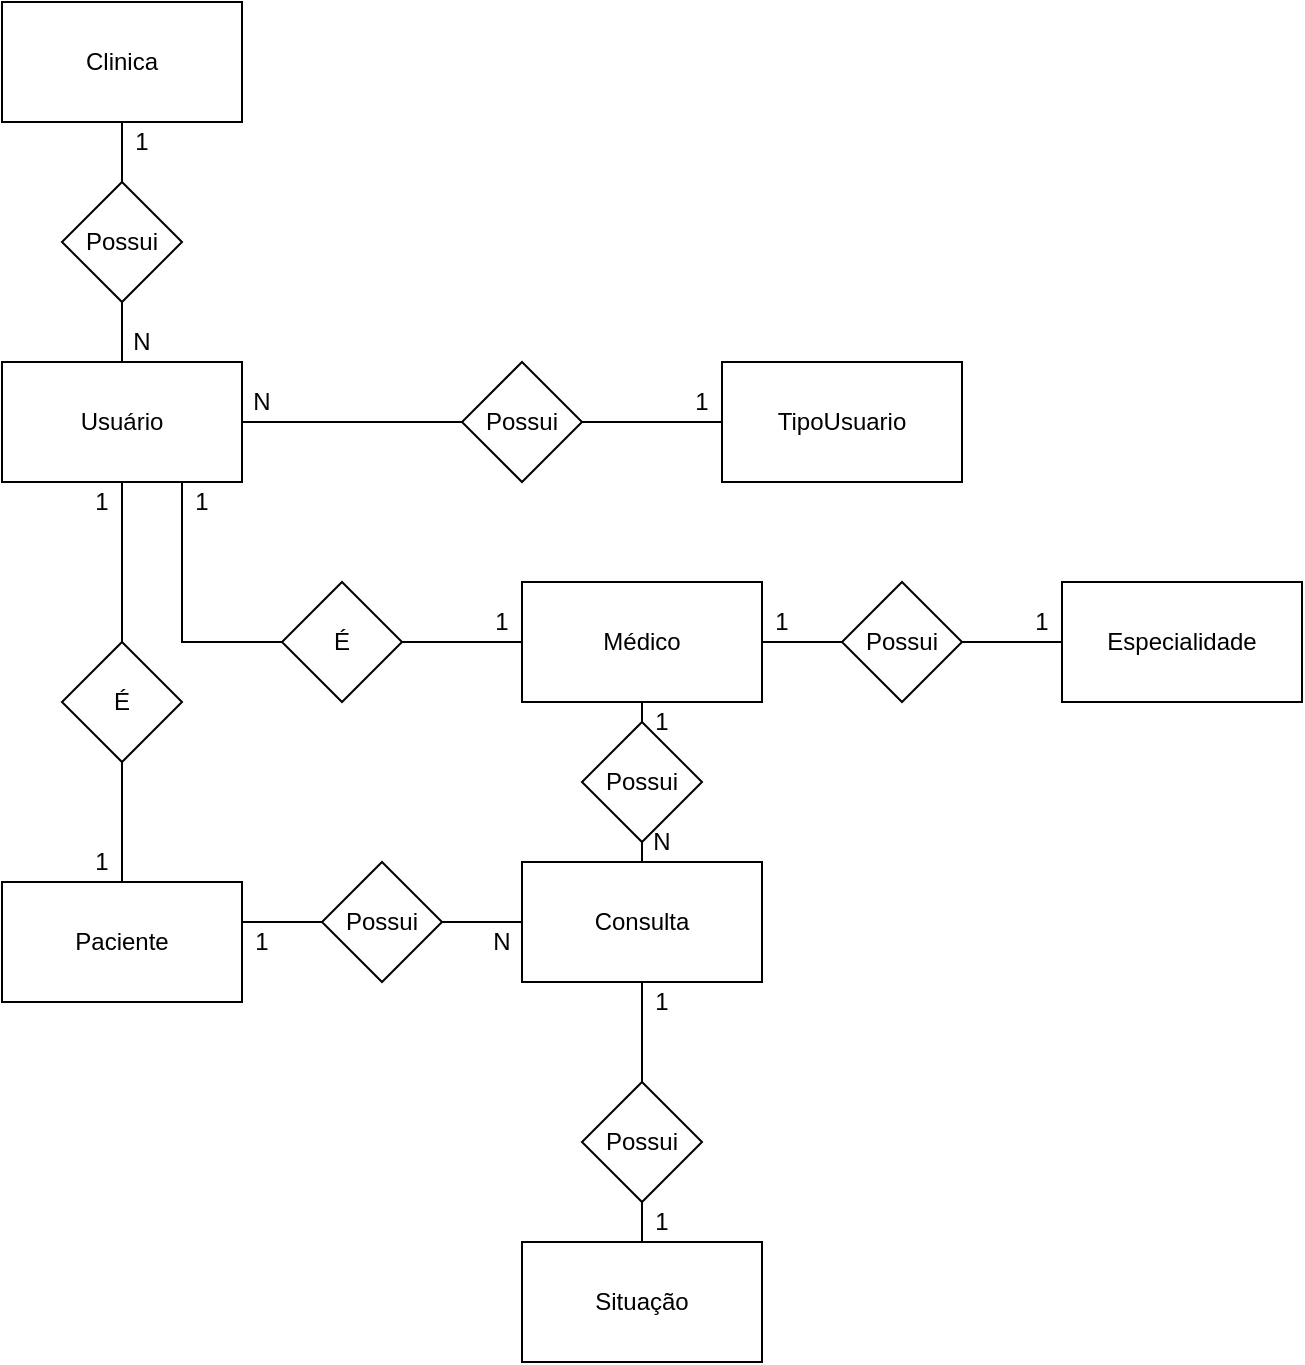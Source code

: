 <mxfile version="12.6.8" type="device"><diagram id="C5RBs43oDa-KdzZeNtuy" name="Page-1"><mxGraphModel dx="1221" dy="625" grid="1" gridSize="10" guides="1" tooltips="1" connect="1" arrows="1" fold="1" page="1" pageScale="1" pageWidth="827" pageHeight="1169" math="0" shadow="0"><root><mxCell id="WIyWlLk6GJQsqaUBKTNV-0"/><mxCell id="WIyWlLk6GJQsqaUBKTNV-1" parent="WIyWlLk6GJQsqaUBKTNV-0"/><mxCell id="hRZzgOvfyBpMR2vGVIrn-12" value="Especialidade" style="rounded=0;whiteSpace=wrap;html=1;" parent="WIyWlLk6GJQsqaUBKTNV-1" vertex="1"><mxGeometry x="640" y="360" width="120" height="60" as="geometry"/></mxCell><mxCell id="hRZzgOvfyBpMR2vGVIrn-44" style="edgeStyle=orthogonalEdgeStyle;rounded=0;orthogonalLoop=1;jettySize=auto;html=1;entryX=0.5;entryY=0;entryDx=0;entryDy=0;endArrow=none;endFill=0;" parent="WIyWlLk6GJQsqaUBKTNV-1" source="hRZzgOvfyBpMR2vGVIrn-21" target="hRZzgOvfyBpMR2vGVIrn-26" edge="1"><mxGeometry relative="1" as="geometry"/></mxCell><mxCell id="hRZzgOvfyBpMR2vGVIrn-21" value="Clinica" style="rounded=0;whiteSpace=wrap;html=1;" parent="WIyWlLk6GJQsqaUBKTNV-1" vertex="1"><mxGeometry x="110" y="70" width="120" height="60" as="geometry"/></mxCell><mxCell id="hRZzgOvfyBpMR2vGVIrn-23" value="Consulta" style="rounded=0;whiteSpace=wrap;html=1;" parent="WIyWlLk6GJQsqaUBKTNV-1" vertex="1"><mxGeometry x="370" y="500" width="120" height="60" as="geometry"/></mxCell><mxCell id="hRZzgOvfyBpMR2vGVIrn-46" style="edgeStyle=orthogonalEdgeStyle;rounded=0;orthogonalLoop=1;jettySize=auto;html=1;entryX=0.5;entryY=0;entryDx=0;entryDy=0;endArrow=none;endFill=0;" parent="WIyWlLk6GJQsqaUBKTNV-1" source="hRZzgOvfyBpMR2vGVIrn-100" target="hRZzgOvfyBpMR2vGVIrn-45" edge="1"><mxGeometry relative="1" as="geometry"/></mxCell><mxCell id="hRZzgOvfyBpMR2vGVIrn-48" style="edgeStyle=orthogonalEdgeStyle;rounded=0;orthogonalLoop=1;jettySize=auto;html=1;entryX=0;entryY=0.5;entryDx=0;entryDy=0;endArrow=none;endFill=0;" parent="WIyWlLk6GJQsqaUBKTNV-1" source="hRZzgOvfyBpMR2vGVIrn-98" target="hRZzgOvfyBpMR2vGVIrn-12" edge="1"><mxGeometry relative="1" as="geometry"/></mxCell><mxCell id="hRZzgOvfyBpMR2vGVIrn-26" value="Usuário" style="rounded=0;whiteSpace=wrap;html=1;" parent="WIyWlLk6GJQsqaUBKTNV-1" vertex="1"><mxGeometry x="110" y="250" width="120" height="60" as="geometry"/></mxCell><mxCell id="hRZzgOvfyBpMR2vGVIrn-43" style="edgeStyle=orthogonalEdgeStyle;rounded=0;orthogonalLoop=1;jettySize=auto;html=1;entryX=0;entryY=0.5;entryDx=0;entryDy=0;endArrow=none;endFill=0;" parent="WIyWlLk6GJQsqaUBKTNV-1" source="hRZzgOvfyBpMR2vGVIrn-104" target="hRZzgOvfyBpMR2vGVIrn-42" edge="1"><mxGeometry relative="1" as="geometry"/></mxCell><mxCell id="hRZzgOvfyBpMR2vGVIrn-49" style="edgeStyle=orthogonalEdgeStyle;rounded=0;orthogonalLoop=1;jettySize=auto;html=1;entryX=0.5;entryY=0;entryDx=0;entryDy=0;endArrow=none;endFill=0;" parent="WIyWlLk6GJQsqaUBKTNV-1" source="hRZzgOvfyBpMR2vGVIrn-27" target="hRZzgOvfyBpMR2vGVIrn-23" edge="1"><mxGeometry relative="1" as="geometry"/></mxCell><mxCell id="hRZzgOvfyBpMR2vGVIrn-50" style="edgeStyle=orthogonalEdgeStyle;rounded=0;orthogonalLoop=1;jettySize=auto;html=1;entryX=0.75;entryY=1;entryDx=0;entryDy=0;endArrow=none;endFill=0;" parent="WIyWlLk6GJQsqaUBKTNV-1" source="hRZzgOvfyBpMR2vGVIrn-102" target="hRZzgOvfyBpMR2vGVIrn-26" edge="1"><mxGeometry relative="1" as="geometry"/></mxCell><mxCell id="hRZzgOvfyBpMR2vGVIrn-114" style="edgeStyle=orthogonalEdgeStyle;rounded=0;orthogonalLoop=1;jettySize=auto;html=1;entryX=1;entryY=0.5;entryDx=0;entryDy=0;endArrow=none;endFill=0;" parent="WIyWlLk6GJQsqaUBKTNV-1" source="hRZzgOvfyBpMR2vGVIrn-27" target="hRZzgOvfyBpMR2vGVIrn-102" edge="1"><mxGeometry relative="1" as="geometry"/></mxCell><mxCell id="hRZzgOvfyBpMR2vGVIrn-27" value="Médico" style="rounded=0;whiteSpace=wrap;html=1;" parent="WIyWlLk6GJQsqaUBKTNV-1" vertex="1"><mxGeometry x="370" y="360" width="120" height="60" as="geometry"/></mxCell><mxCell id="hRZzgOvfyBpMR2vGVIrn-42" value="TipoUsuario" style="rounded=0;whiteSpace=wrap;html=1;" parent="WIyWlLk6GJQsqaUBKTNV-1" vertex="1"><mxGeometry x="470" y="250" width="120" height="60" as="geometry"/></mxCell><mxCell id="hRZzgOvfyBpMR2vGVIrn-47" style="edgeStyle=orthogonalEdgeStyle;rounded=0;orthogonalLoop=1;jettySize=auto;html=1;entryX=0;entryY=0.5;entryDx=0;entryDy=0;endArrow=none;endFill=0;" parent="WIyWlLk6GJQsqaUBKTNV-1" source="hRZzgOvfyBpMR2vGVIrn-45" target="hRZzgOvfyBpMR2vGVIrn-23" edge="1"><mxGeometry relative="1" as="geometry"><Array as="points"><mxPoint x="260" y="530"/><mxPoint x="260" y="530"/></Array></mxGeometry></mxCell><mxCell id="hRZzgOvfyBpMR2vGVIrn-52" style="edgeStyle=orthogonalEdgeStyle;rounded=0;orthogonalLoop=1;jettySize=auto;html=1;entryX=0.5;entryY=0;entryDx=0;entryDy=0;endArrow=none;endFill=0;" parent="WIyWlLk6GJQsqaUBKTNV-1" source="hRZzgOvfyBpMR2vGVIrn-117" target="hRZzgOvfyBpMR2vGVIrn-51" edge="1"><mxGeometry relative="1" as="geometry"/></mxCell><mxCell id="hRZzgOvfyBpMR2vGVIrn-45" value="Paciente" style="rounded=0;whiteSpace=wrap;html=1;" parent="WIyWlLk6GJQsqaUBKTNV-1" vertex="1"><mxGeometry x="110.0" y="510" width="120" height="60" as="geometry"/></mxCell><mxCell id="hRZzgOvfyBpMR2vGVIrn-51" value="Situação" style="rounded=0;whiteSpace=wrap;html=1;" parent="WIyWlLk6GJQsqaUBKTNV-1" vertex="1"><mxGeometry x="370" y="690" width="120" height="60" as="geometry"/></mxCell><mxCell id="hRZzgOvfyBpMR2vGVIrn-53" value="1" style="text;html=1;strokeColor=none;fillColor=none;align=center;verticalAlign=middle;whiteSpace=wrap;rounded=0;" parent="WIyWlLk6GJQsqaUBKTNV-1" vertex="1"><mxGeometry x="170" y="130" width="20" height="20" as="geometry"/></mxCell><mxCell id="hRZzgOvfyBpMR2vGVIrn-70" value="N" style="text;html=1;strokeColor=none;fillColor=none;align=center;verticalAlign=middle;whiteSpace=wrap;rounded=0;" parent="WIyWlLk6GJQsqaUBKTNV-1" vertex="1"><mxGeometry x="170" y="230" width="20" height="20" as="geometry"/></mxCell><mxCell id="hRZzgOvfyBpMR2vGVIrn-81" value="1" style="text;html=1;strokeColor=none;fillColor=none;align=center;verticalAlign=middle;whiteSpace=wrap;rounded=0;" parent="WIyWlLk6GJQsqaUBKTNV-1" vertex="1"><mxGeometry x="200" y="310" width="20" height="20" as="geometry"/></mxCell><mxCell id="hRZzgOvfyBpMR2vGVIrn-82" value="1" style="text;html=1;strokeColor=none;fillColor=none;align=center;verticalAlign=middle;whiteSpace=wrap;rounded=0;" parent="WIyWlLk6GJQsqaUBKTNV-1" vertex="1"><mxGeometry x="350" y="370" width="20" height="20" as="geometry"/></mxCell><mxCell id="hRZzgOvfyBpMR2vGVIrn-86" value="N" style="text;html=1;strokeColor=none;fillColor=none;align=center;verticalAlign=middle;whiteSpace=wrap;rounded=0;" parent="WIyWlLk6GJQsqaUBKTNV-1" vertex="1"><mxGeometry x="230" y="260" width="20" height="20" as="geometry"/></mxCell><mxCell id="hRZzgOvfyBpMR2vGVIrn-87" value="1" style="text;html=1;strokeColor=none;fillColor=none;align=center;verticalAlign=middle;whiteSpace=wrap;rounded=0;" parent="WIyWlLk6GJQsqaUBKTNV-1" vertex="1"><mxGeometry x="620" y="370" width="20" height="20" as="geometry"/></mxCell><mxCell id="hRZzgOvfyBpMR2vGVIrn-88" value="1" style="text;html=1;strokeColor=none;fillColor=none;align=center;verticalAlign=middle;whiteSpace=wrap;rounded=0;" parent="WIyWlLk6GJQsqaUBKTNV-1" vertex="1"><mxGeometry x="150" y="310" width="20" height="20" as="geometry"/></mxCell><mxCell id="hRZzgOvfyBpMR2vGVIrn-89" value="1" style="text;html=1;strokeColor=none;fillColor=none;align=center;verticalAlign=middle;whiteSpace=wrap;rounded=0;" parent="WIyWlLk6GJQsqaUBKTNV-1" vertex="1"><mxGeometry x="150" y="490" width="20" height="20" as="geometry"/></mxCell><mxCell id="hRZzgOvfyBpMR2vGVIrn-90" value="1" style="text;html=1;strokeColor=none;fillColor=none;align=center;verticalAlign=middle;whiteSpace=wrap;rounded=0;" parent="WIyWlLk6GJQsqaUBKTNV-1" vertex="1"><mxGeometry x="430" y="420" width="20" height="20" as="geometry"/></mxCell><mxCell id="hRZzgOvfyBpMR2vGVIrn-91" value="N" style="text;html=1;strokeColor=none;fillColor=none;align=center;verticalAlign=middle;whiteSpace=wrap;rounded=0;" parent="WIyWlLk6GJQsqaUBKTNV-1" vertex="1"><mxGeometry x="430" y="480" width="20" height="20" as="geometry"/></mxCell><mxCell id="hRZzgOvfyBpMR2vGVIrn-92" value="1" style="text;html=1;strokeColor=none;fillColor=none;align=center;verticalAlign=middle;whiteSpace=wrap;rounded=0;" parent="WIyWlLk6GJQsqaUBKTNV-1" vertex="1"><mxGeometry x="230" y="530" width="20" height="20" as="geometry"/></mxCell><mxCell id="hRZzgOvfyBpMR2vGVIrn-95" value="1" style="text;html=1;strokeColor=none;fillColor=none;align=center;verticalAlign=middle;whiteSpace=wrap;rounded=0;" parent="WIyWlLk6GJQsqaUBKTNV-1" vertex="1"><mxGeometry x="430" y="670" width="20" height="20" as="geometry"/></mxCell><mxCell id="hRZzgOvfyBpMR2vGVIrn-96" value="Possui" style="rhombus;whiteSpace=wrap;html=1;" parent="WIyWlLk6GJQsqaUBKTNV-1" vertex="1"><mxGeometry x="140" y="160" width="60" height="60" as="geometry"/></mxCell><mxCell id="hRZzgOvfyBpMR2vGVIrn-97" value="N" style="text;html=1;strokeColor=none;fillColor=none;align=center;verticalAlign=middle;whiteSpace=wrap;rounded=0;" parent="WIyWlLk6GJQsqaUBKTNV-1" vertex="1"><mxGeometry x="350" y="530" width="20" height="20" as="geometry"/></mxCell><mxCell id="OWAPwRIDPHw__VurH109-12" style="edgeStyle=orthogonalEdgeStyle;rounded=0;orthogonalLoop=1;jettySize=auto;html=1;endArrow=none;endFill=0;" parent="WIyWlLk6GJQsqaUBKTNV-1" source="hRZzgOvfyBpMR2vGVIrn-98" target="hRZzgOvfyBpMR2vGVIrn-27" edge="1"><mxGeometry relative="1" as="geometry"/></mxCell><mxCell id="hRZzgOvfyBpMR2vGVIrn-98" value="Possui" style="rhombus;whiteSpace=wrap;html=1;" parent="WIyWlLk6GJQsqaUBKTNV-1" vertex="1"><mxGeometry x="530" y="360" width="60" height="60" as="geometry"/></mxCell><mxCell id="hRZzgOvfyBpMR2vGVIrn-100" value="É" style="rhombus;whiteSpace=wrap;html=1;" parent="WIyWlLk6GJQsqaUBKTNV-1" vertex="1"><mxGeometry x="140" y="390" width="60" height="60" as="geometry"/></mxCell><mxCell id="hRZzgOvfyBpMR2vGVIrn-101" style="edgeStyle=orthogonalEdgeStyle;rounded=0;orthogonalLoop=1;jettySize=auto;html=1;entryX=0.5;entryY=0;entryDx=0;entryDy=0;endArrow=none;endFill=0;" parent="WIyWlLk6GJQsqaUBKTNV-1" source="hRZzgOvfyBpMR2vGVIrn-26" target="hRZzgOvfyBpMR2vGVIrn-100" edge="1"><mxGeometry relative="1" as="geometry"><mxPoint x="170" y="310" as="sourcePoint"/><mxPoint x="170" y="470" as="targetPoint"/></mxGeometry></mxCell><mxCell id="hRZzgOvfyBpMR2vGVIrn-102" value="É" style="rhombus;whiteSpace=wrap;html=1;" parent="WIyWlLk6GJQsqaUBKTNV-1" vertex="1"><mxGeometry x="250" y="360" width="60" height="60" as="geometry"/></mxCell><mxCell id="OWAPwRIDPHw__VurH109-18" style="edgeStyle=orthogonalEdgeStyle;rounded=0;orthogonalLoop=1;jettySize=auto;html=1;endArrow=none;endFill=0;" parent="WIyWlLk6GJQsqaUBKTNV-1" source="hRZzgOvfyBpMR2vGVIrn-104" target="hRZzgOvfyBpMR2vGVIrn-26" edge="1"><mxGeometry relative="1" as="geometry"/></mxCell><mxCell id="hRZzgOvfyBpMR2vGVIrn-104" value="Possui" style="rhombus;whiteSpace=wrap;html=1;" parent="WIyWlLk6GJQsqaUBKTNV-1" vertex="1"><mxGeometry x="340" y="250" width="60" height="60" as="geometry"/></mxCell><mxCell id="hRZzgOvfyBpMR2vGVIrn-116" value="1" style="text;html=1;strokeColor=none;fillColor=none;align=center;verticalAlign=middle;whiteSpace=wrap;rounded=0;" parent="WIyWlLk6GJQsqaUBKTNV-1" vertex="1"><mxGeometry x="430" y="560" width="20" height="20" as="geometry"/></mxCell><mxCell id="OWAPwRIDPHw__VurH109-17" style="edgeStyle=orthogonalEdgeStyle;rounded=0;orthogonalLoop=1;jettySize=auto;html=1;endArrow=none;endFill=0;" parent="WIyWlLk6GJQsqaUBKTNV-1" source="hRZzgOvfyBpMR2vGVIrn-117" target="hRZzgOvfyBpMR2vGVIrn-23" edge="1"><mxGeometry relative="1" as="geometry"/></mxCell><mxCell id="hRZzgOvfyBpMR2vGVIrn-117" value="Possui" style="rhombus;whiteSpace=wrap;html=1;" parent="WIyWlLk6GJQsqaUBKTNV-1" vertex="1"><mxGeometry x="400" y="610" width="60" height="60" as="geometry"/></mxCell><mxCell id="hRZzgOvfyBpMR2vGVIrn-119" value="Possui" style="rhombus;whiteSpace=wrap;html=1;" parent="WIyWlLk6GJQsqaUBKTNV-1" vertex="1"><mxGeometry x="400" y="430" width="60" height="60" as="geometry"/></mxCell><mxCell id="OWAPwRIDPHw__VurH109-11" value="1" style="text;html=1;strokeColor=none;fillColor=none;align=center;verticalAlign=middle;whiteSpace=wrap;rounded=0;" parent="WIyWlLk6GJQsqaUBKTNV-1" vertex="1"><mxGeometry x="450" y="260" width="20" height="20" as="geometry"/></mxCell><mxCell id="OWAPwRIDPHw__VurH109-13" style="edgeStyle=orthogonalEdgeStyle;rounded=0;orthogonalLoop=1;jettySize=auto;html=1;exitX=0.5;exitY=1;exitDx=0;exitDy=0;entryX=0.75;entryY=1;entryDx=0;entryDy=0;endArrow=none;endFill=0;" parent="WIyWlLk6GJQsqaUBKTNV-1" source="hRZzgOvfyBpMR2vGVIrn-87" target="hRZzgOvfyBpMR2vGVIrn-87" edge="1"><mxGeometry relative="1" as="geometry"/></mxCell><mxCell id="OWAPwRIDPHw__VurH109-14" value="1" style="text;html=1;strokeColor=none;fillColor=none;align=center;verticalAlign=middle;whiteSpace=wrap;rounded=0;" parent="WIyWlLk6GJQsqaUBKTNV-1" vertex="1"><mxGeometry x="490" y="370" width="20" height="20" as="geometry"/></mxCell><mxCell id="OWAPwRIDPHw__VurH109-15" value="Possui" style="rhombus;whiteSpace=wrap;html=1;" parent="WIyWlLk6GJQsqaUBKTNV-1" vertex="1"><mxGeometry x="270" y="500" width="60" height="60" as="geometry"/></mxCell></root></mxGraphModel></diagram></mxfile>